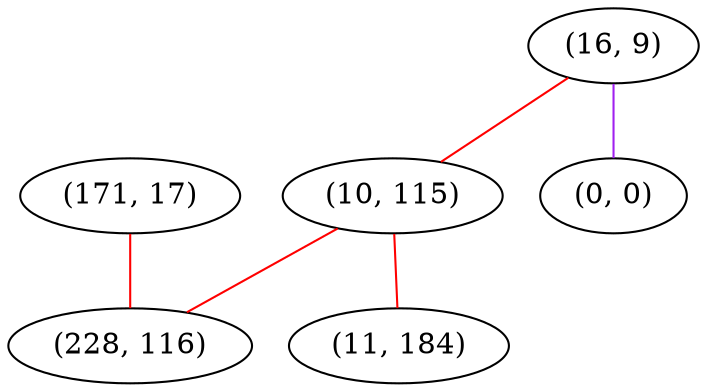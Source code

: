 graph "" {
"(171, 17)";
"(16, 9)";
"(10, 115)";
"(0, 0)";
"(11, 184)";
"(228, 116)";
"(171, 17)" -- "(228, 116)"  [color=red, key=0, weight=1];
"(16, 9)" -- "(0, 0)"  [color=purple, key=0, weight=4];
"(16, 9)" -- "(10, 115)"  [color=red, key=0, weight=1];
"(10, 115)" -- "(11, 184)"  [color=red, key=0, weight=1];
"(10, 115)" -- "(228, 116)"  [color=red, key=0, weight=1];
}
